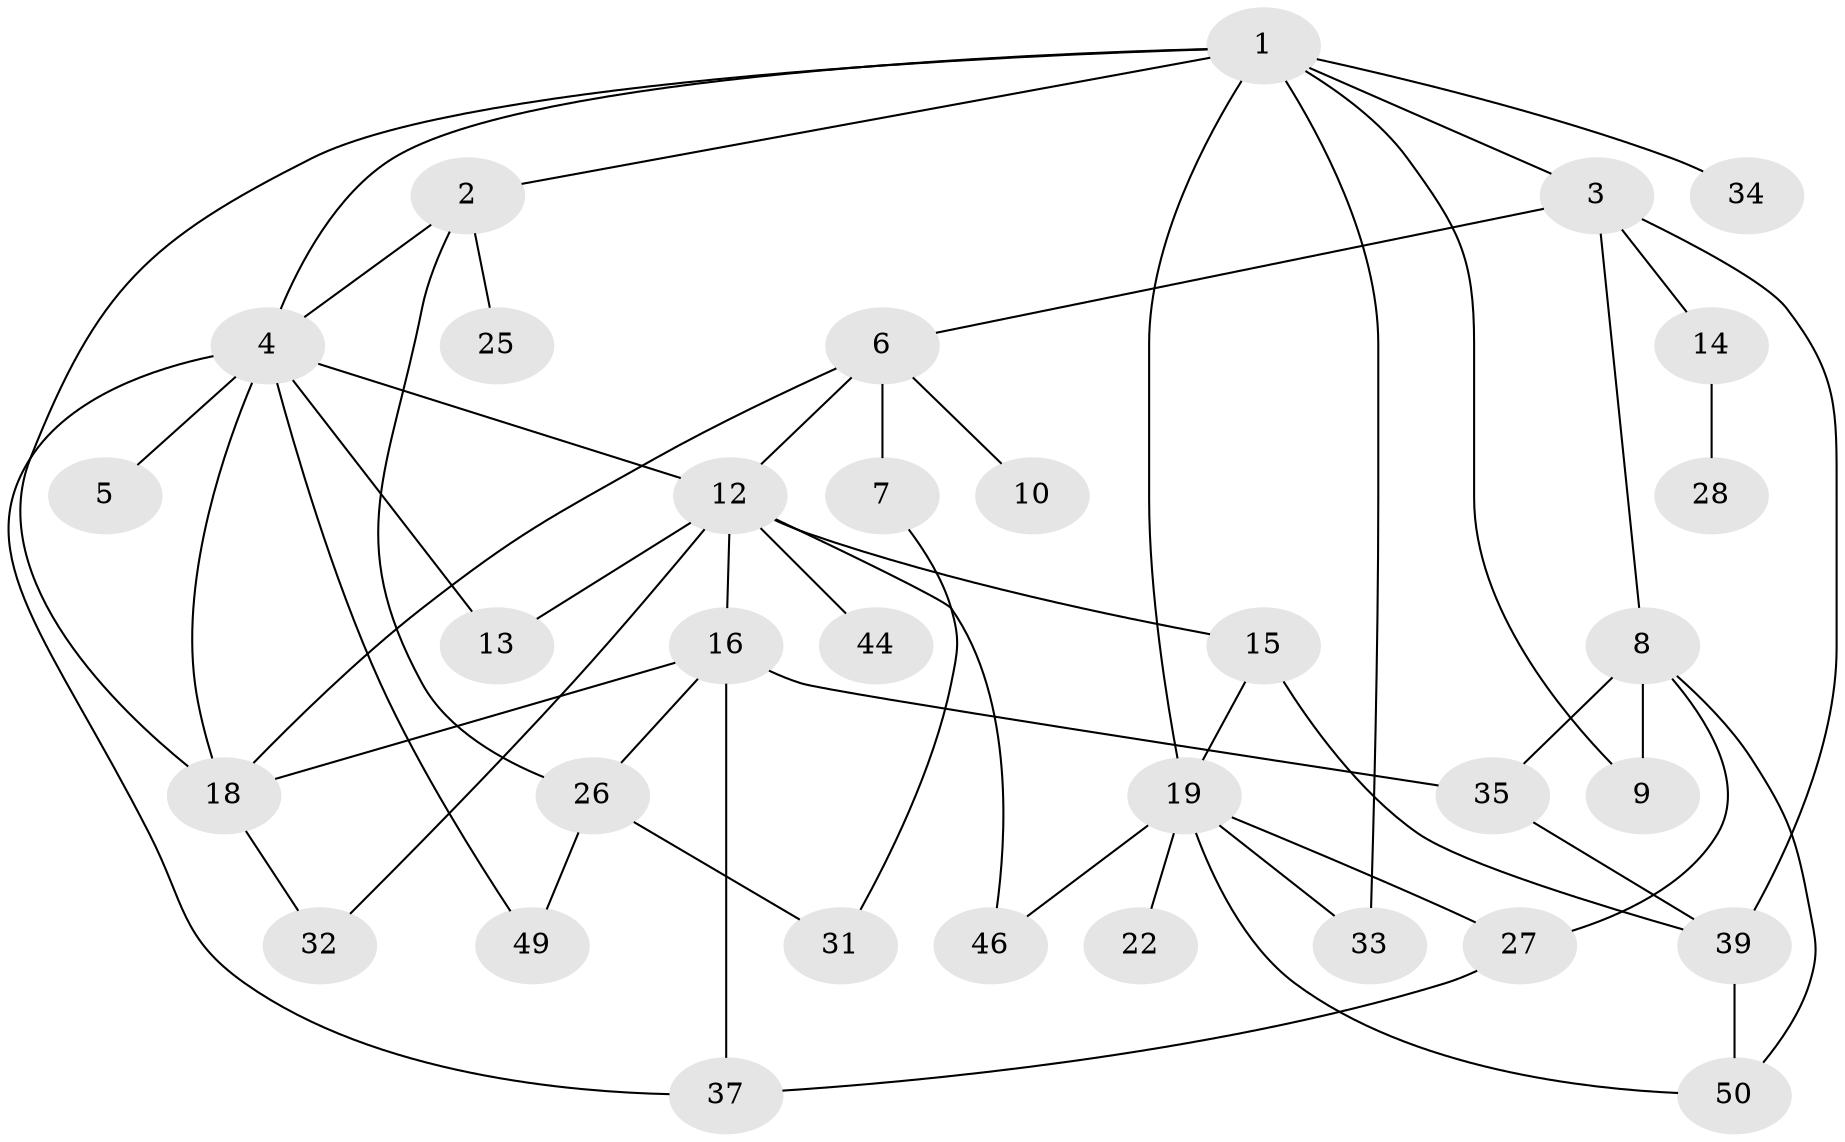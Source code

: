 // original degree distribution, {5: 0.07547169811320754, 4: 0.09433962264150944, 6: 0.05660377358490566, 7: 0.03773584905660377, 1: 0.18867924528301888, 2: 0.32075471698113206, 3: 0.22641509433962265}
// Generated by graph-tools (version 1.1) at 2025/41/03/06/25 10:41:28]
// undirected, 33 vertices, 54 edges
graph export_dot {
graph [start="1"]
  node [color=gray90,style=filled];
  1 [super="+21"];
  2 [super="+20"];
  3;
  4 [super="+23"];
  5;
  6 [super="+17"];
  7;
  8 [super="+40"];
  9 [super="+11"];
  10;
  12 [super="+30"];
  13;
  14 [super="+41"];
  15;
  16 [super="+24"];
  18 [super="+38"];
  19 [super="+29"];
  22 [super="+48"];
  25;
  26 [super="+42"];
  27;
  28;
  31 [super="+52"];
  32;
  33 [super="+45"];
  34;
  35 [super="+36"];
  37 [super="+43"];
  39 [super="+47"];
  44;
  46 [super="+53"];
  49;
  50 [super="+51"];
  1 -- 2;
  1 -- 3;
  1 -- 4;
  1 -- 19;
  1 -- 18;
  1 -- 33;
  1 -- 34;
  1 -- 9;
  2 -- 26;
  2 -- 4;
  2 -- 25;
  3 -- 6;
  3 -- 8;
  3 -- 14;
  3 -- 39 [weight=2];
  4 -- 5;
  4 -- 12;
  4 -- 13;
  4 -- 49;
  4 -- 37;
  4 -- 18;
  6 -- 7;
  6 -- 10;
  6 -- 18;
  6 -- 12;
  7 -- 31;
  8 -- 9;
  8 -- 35;
  8 -- 27;
  8 -- 50;
  12 -- 15;
  12 -- 16;
  12 -- 32;
  12 -- 44;
  12 -- 13;
  12 -- 46;
  14 -- 28;
  15 -- 19;
  15 -- 39;
  16 -- 18;
  16 -- 35;
  16 -- 26;
  16 -- 37;
  18 -- 32;
  19 -- 22;
  19 -- 27;
  19 -- 46 [weight=2];
  19 -- 33;
  19 -- 50;
  26 -- 31;
  26 -- 49;
  27 -- 37;
  35 -- 39;
  39 -- 50;
}
